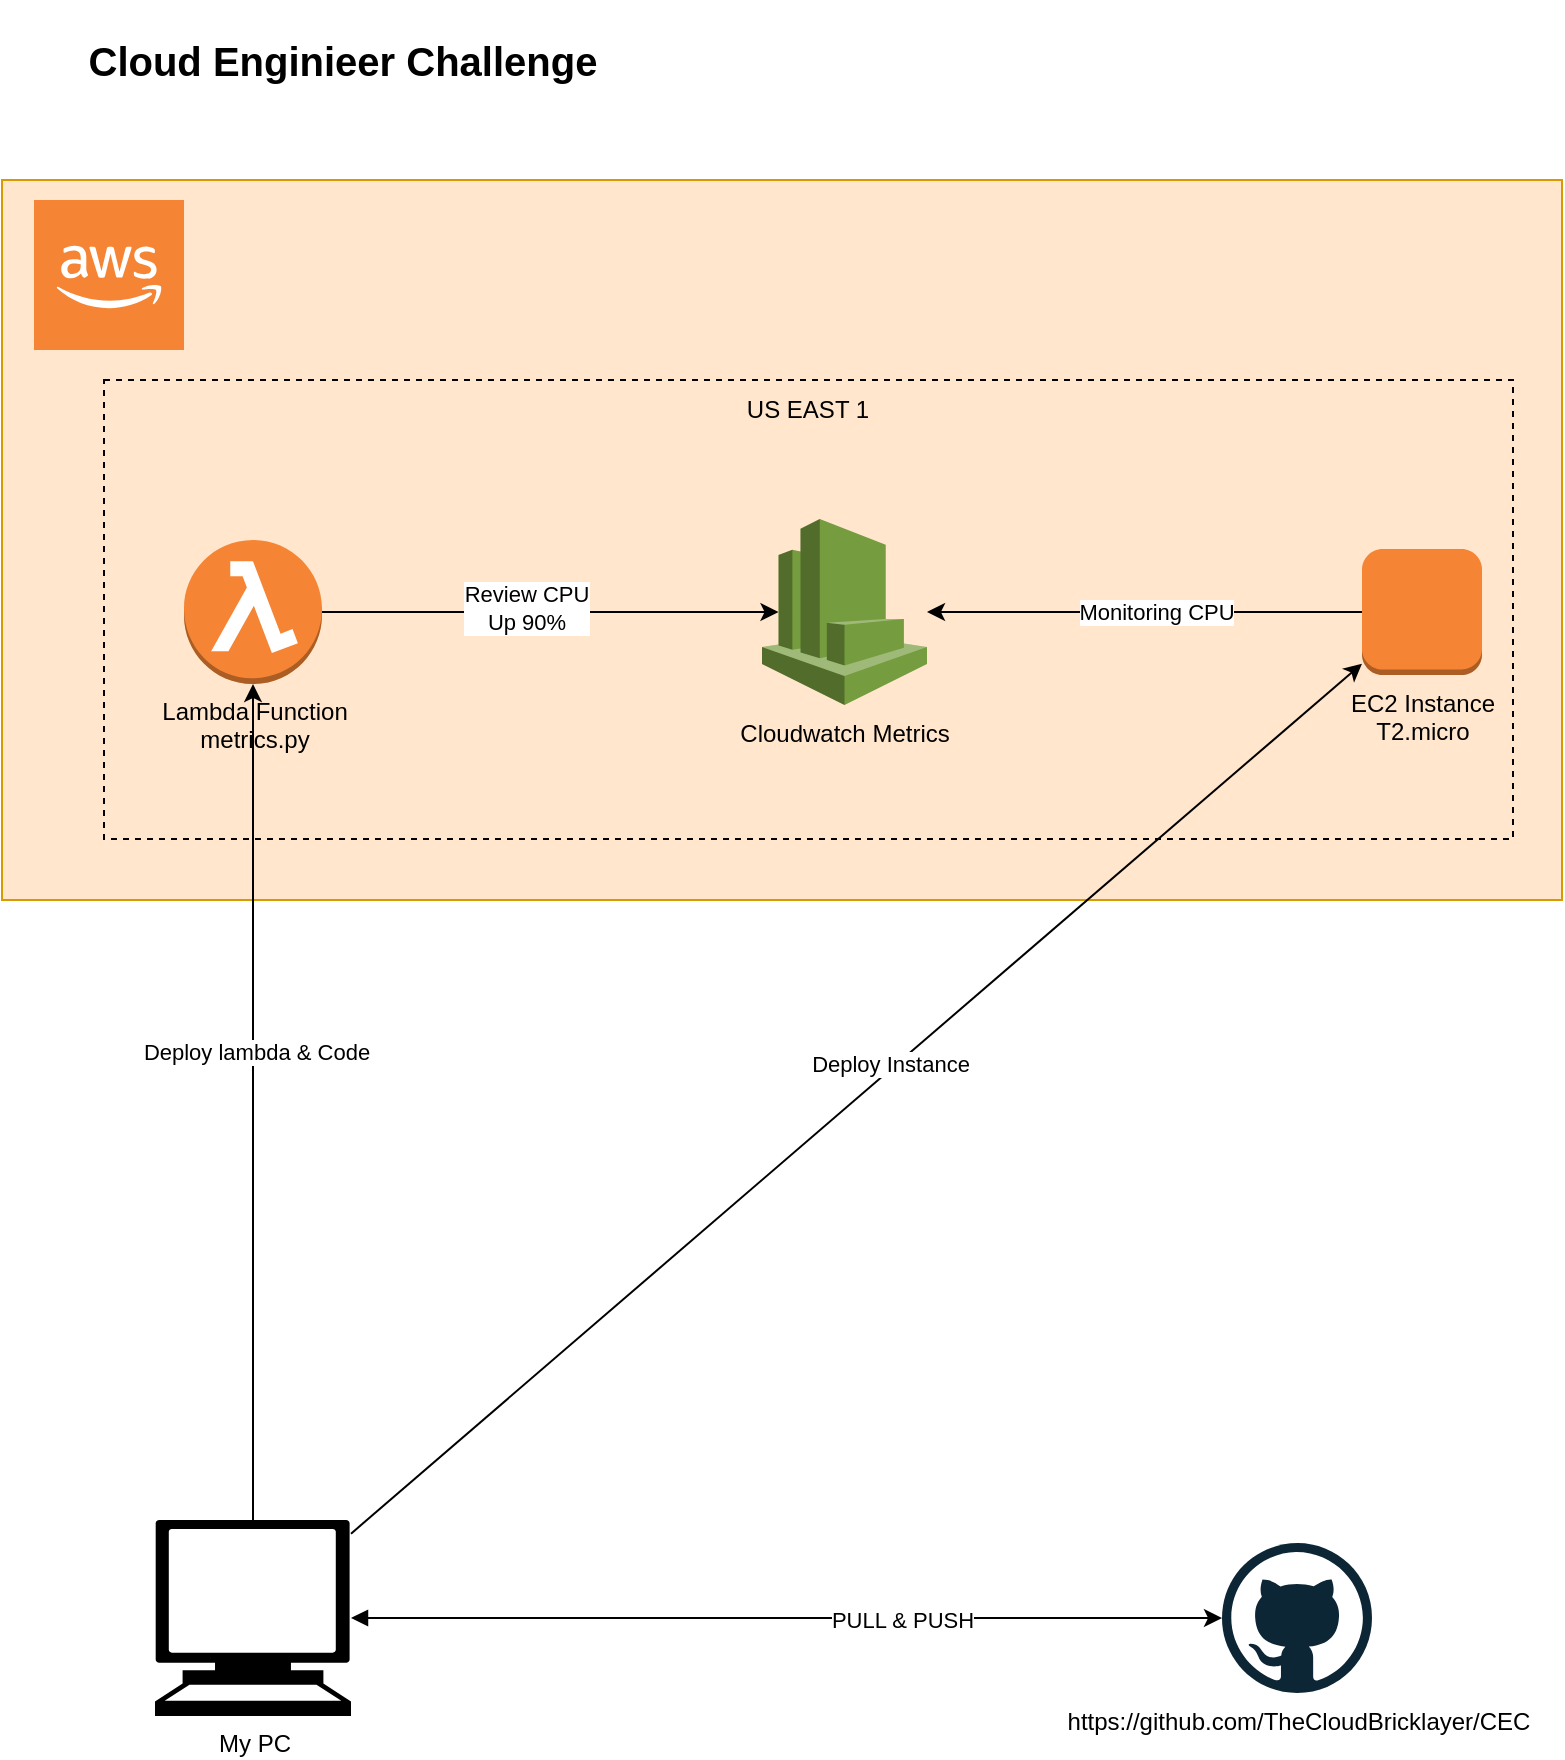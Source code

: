 <mxfile version="16.5.1" type="device"><diagram id="HbQlrvwpYNPAU646R0Rx" name="Página-1"><mxGraphModel dx="1102" dy="865" grid="1" gridSize="10" guides="1" tooltips="1" connect="1" arrows="1" fold="1" page="1" pageScale="1" pageWidth="827" pageHeight="1169" math="0" shadow="0"><root><mxCell id="0"/><mxCell id="1" parent="0"/><mxCell id="whJFgz4hKglbpT-t5Eth-14" value="" style="rounded=0;whiteSpace=wrap;html=1;fillColor=#ffe6cc;strokeColor=#d79b00;" vertex="1" parent="1"><mxGeometry x="10" y="130" width="780" height="360" as="geometry"/></mxCell><mxCell id="whJFgz4hKglbpT-t5Eth-1" value="https://github.com/TheCloudBricklayer/CEC" style="dashed=0;outlineConnect=0;html=1;align=center;labelPosition=center;verticalLabelPosition=bottom;verticalAlign=top;shape=mxgraph.weblogos.github" vertex="1" parent="1"><mxGeometry x="620" y="811.5" width="75" height="75" as="geometry"/></mxCell><mxCell id="whJFgz4hKglbpT-t5Eth-5" style="edgeStyle=orthogonalEdgeStyle;rounded=0;orthogonalLoop=1;jettySize=auto;html=1;exitX=0;exitY=0.5;exitDx=0;exitDy=0;exitPerimeter=0;" edge="1" parent="1" source="whJFgz4hKglbpT-t5Eth-2" target="whJFgz4hKglbpT-t5Eth-4"><mxGeometry relative="1" as="geometry"><Array as="points"><mxPoint x="730" y="346"/><mxPoint x="730" y="346"/></Array></mxGeometry></mxCell><mxCell id="whJFgz4hKglbpT-t5Eth-6" value="Monitoring CPU" style="edgeLabel;html=1;align=center;verticalAlign=middle;resizable=0;points=[];" vertex="1" connectable="0" parent="whJFgz4hKglbpT-t5Eth-5"><mxGeometry x="0.234" relative="1" as="geometry"><mxPoint as="offset"/></mxGeometry></mxCell><mxCell id="whJFgz4hKglbpT-t5Eth-2" value="EC2 Instance&lt;br&gt;T2.micro&lt;br&gt;" style="outlineConnect=0;dashed=0;verticalLabelPosition=bottom;verticalAlign=top;align=center;html=1;shape=mxgraph.aws3.instance;fillColor=#F58534;gradientColor=none;" vertex="1" parent="1"><mxGeometry x="690" y="314.5" width="60" height="63" as="geometry"/></mxCell><mxCell id="whJFgz4hKglbpT-t5Eth-7" style="edgeStyle=orthogonalEdgeStyle;rounded=0;orthogonalLoop=1;jettySize=auto;html=1;entryX=0.1;entryY=0.5;entryDx=0;entryDy=0;entryPerimeter=0;" edge="1" parent="1" source="whJFgz4hKglbpT-t5Eth-3" target="whJFgz4hKglbpT-t5Eth-4"><mxGeometry relative="1" as="geometry"/></mxCell><mxCell id="whJFgz4hKglbpT-t5Eth-8" value="Review CPU&lt;br&gt;Up 90%" style="edgeLabel;html=1;align=center;verticalAlign=middle;resizable=0;points=[];" vertex="1" connectable="0" parent="whJFgz4hKglbpT-t5Eth-7"><mxGeometry x="-0.109" y="1" relative="1" as="geometry"><mxPoint y="-1" as="offset"/></mxGeometry></mxCell><mxCell id="whJFgz4hKglbpT-t5Eth-3" value="Lambda Function&lt;br&gt;metrics.py" style="outlineConnect=0;dashed=0;verticalLabelPosition=bottom;verticalAlign=top;align=center;html=1;shape=mxgraph.aws3.lambda_function;fillColor=#F58534;gradientColor=none;" vertex="1" parent="1"><mxGeometry x="101" y="310" width="69" height="72" as="geometry"/></mxCell><mxCell id="whJFgz4hKglbpT-t5Eth-4" value="Cloudwatch Metrics" style="outlineConnect=0;dashed=0;verticalLabelPosition=bottom;verticalAlign=top;align=center;html=1;shape=mxgraph.aws3.cloudwatch;fillColor=#759C3E;gradientColor=none;" vertex="1" parent="1"><mxGeometry x="390" y="299.5" width="82.5" height="93" as="geometry"/></mxCell><mxCell id="whJFgz4hKglbpT-t5Eth-10" style="edgeStyle=orthogonalEdgeStyle;rounded=0;orthogonalLoop=1;jettySize=auto;html=1;entryX=0.5;entryY=1;entryDx=0;entryDy=0;entryPerimeter=0;" edge="1" parent="1" source="whJFgz4hKglbpT-t5Eth-9" target="whJFgz4hKglbpT-t5Eth-3"><mxGeometry relative="1" as="geometry"/></mxCell><mxCell id="whJFgz4hKglbpT-t5Eth-13" value="Deploy lambda &amp;amp; Code" style="edgeLabel;html=1;align=center;verticalAlign=middle;resizable=0;points=[];" vertex="1" connectable="0" parent="whJFgz4hKglbpT-t5Eth-10"><mxGeometry x="0.12" relative="1" as="geometry"><mxPoint x="1" as="offset"/></mxGeometry></mxCell><mxCell id="whJFgz4hKglbpT-t5Eth-11" style="rounded=0;orthogonalLoop=1;jettySize=auto;html=1;" edge="1" parent="1" source="whJFgz4hKglbpT-t5Eth-9" target="whJFgz4hKglbpT-t5Eth-2"><mxGeometry relative="1" as="geometry"/></mxCell><mxCell id="whJFgz4hKglbpT-t5Eth-12" value="Deploy Instance" style="edgeLabel;html=1;align=center;verticalAlign=middle;resizable=0;points=[];" vertex="1" connectable="0" parent="whJFgz4hKglbpT-t5Eth-11"><mxGeometry x="0.072" y="2" relative="1" as="geometry"><mxPoint as="offset"/></mxGeometry></mxCell><mxCell id="whJFgz4hKglbpT-t5Eth-18" style="edgeStyle=none;rounded=0;orthogonalLoop=1;jettySize=auto;html=1;startArrow=block;startFill=1;" edge="1" parent="1" source="whJFgz4hKglbpT-t5Eth-9" target="whJFgz4hKglbpT-t5Eth-1"><mxGeometry relative="1" as="geometry"/></mxCell><mxCell id="whJFgz4hKglbpT-t5Eth-19" value="PULL &amp;amp; PUSH" style="edgeLabel;html=1;align=center;verticalAlign=middle;resizable=0;points=[];" vertex="1" connectable="0" parent="whJFgz4hKglbpT-t5Eth-18"><mxGeometry x="0.261" y="-1" relative="1" as="geometry"><mxPoint x="1" as="offset"/></mxGeometry></mxCell><mxCell id="whJFgz4hKglbpT-t5Eth-9" value="My PC" style="shape=mxgraph.signs.tech.computer;html=1;pointerEvents=1;fillColor=#000000;strokeColor=none;verticalLabelPosition=bottom;verticalAlign=top;align=center;" vertex="1" parent="1"><mxGeometry x="86.5" y="800" width="98" height="98" as="geometry"/></mxCell><mxCell id="whJFgz4hKglbpT-t5Eth-15" value="" style="outlineConnect=0;dashed=0;verticalLabelPosition=bottom;verticalAlign=top;align=center;html=1;shape=mxgraph.aws3.cloud_2;fillColor=#F58534;gradientColor=none;" vertex="1" parent="1"><mxGeometry x="26" y="140" width="75" height="75" as="geometry"/></mxCell><mxCell id="whJFgz4hKglbpT-t5Eth-16" value="" style="rounded=0;whiteSpace=wrap;html=1;fillColor=none;dashed=1;" vertex="1" parent="1"><mxGeometry x="61" y="230" width="704.5" height="229.5" as="geometry"/></mxCell><mxCell id="whJFgz4hKglbpT-t5Eth-17" value="US EAST 1" style="text;html=1;strokeColor=none;fillColor=none;align=center;verticalAlign=middle;whiteSpace=wrap;rounded=0;dashed=1;" vertex="1" parent="1"><mxGeometry x="363.25" y="230" width="100" height="30" as="geometry"/></mxCell><mxCell id="whJFgz4hKglbpT-t5Eth-20" value="&lt;font style=&quot;font-size: 20px&quot;&gt;&lt;b&gt;Cloud Enginieer Challenge&lt;/b&gt;&lt;/font&gt;" style="text;html=1;strokeColor=none;fillColor=none;align=center;verticalAlign=middle;whiteSpace=wrap;rounded=0;dashed=1;" vertex="1" parent="1"><mxGeometry x="41" y="40" width="279" height="60" as="geometry"/></mxCell></root></mxGraphModel></diagram></mxfile>